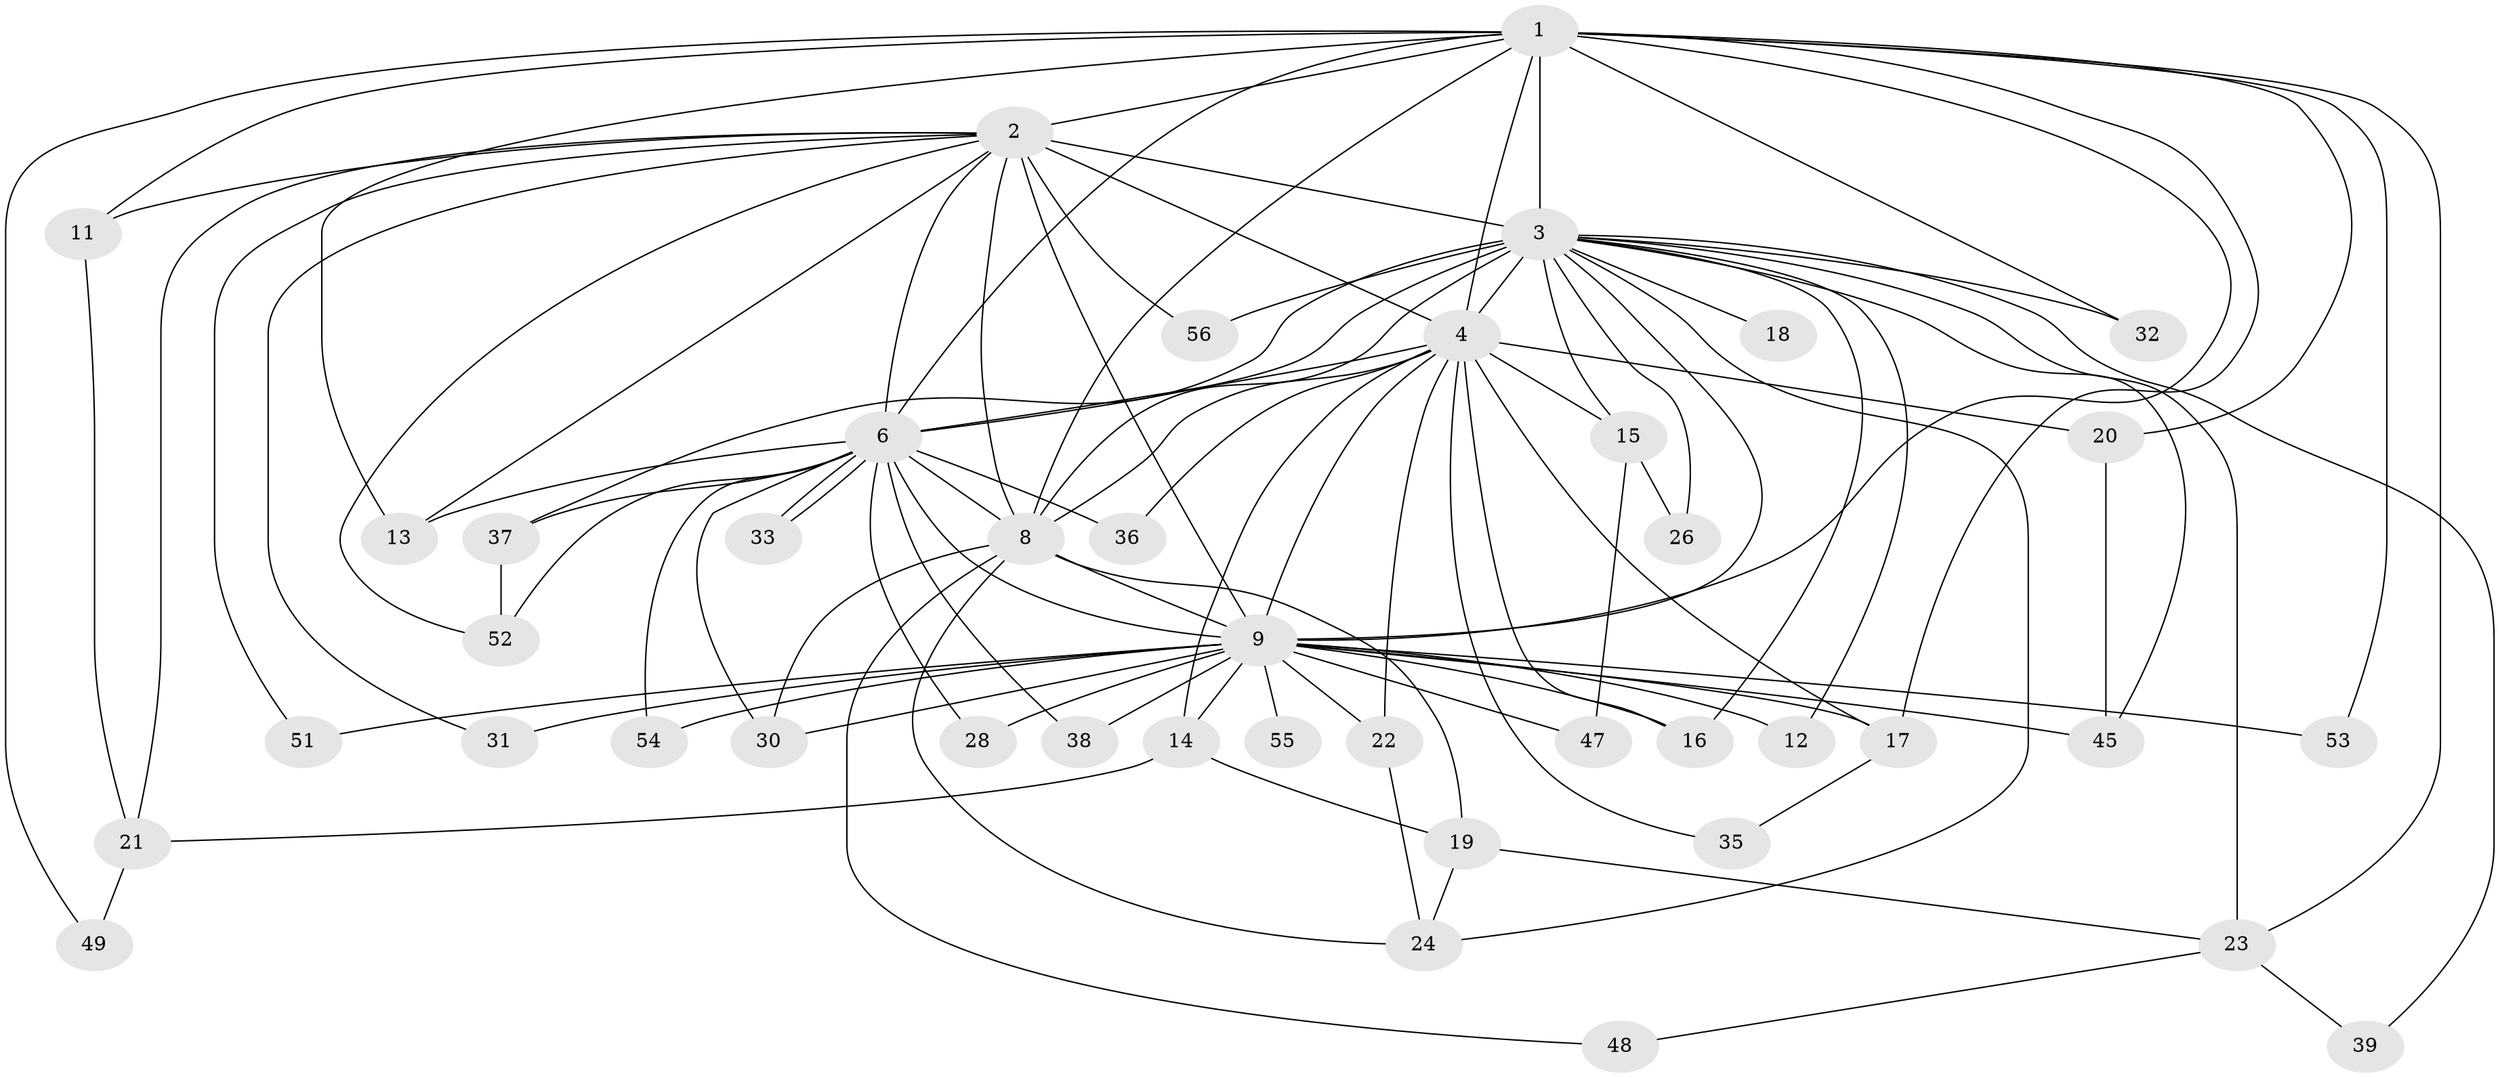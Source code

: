 // original degree distribution, {19: 0.05172413793103448, 12: 0.017241379310344827, 13: 0.05172413793103448, 18: 0.017241379310344827, 17: 0.034482758620689655, 3: 0.1896551724137931, 2: 0.5172413793103449, 4: 0.10344827586206896, 5: 0.017241379310344827}
// Generated by graph-tools (version 1.1) at 2025/11/02/27/25 16:11:07]
// undirected, 42 vertices, 99 edges
graph export_dot {
graph [start="1"]
  node [color=gray90,style=filled];
  1 [super="+41"];
  2 [super="+5"];
  3 [super="+7"];
  4 [super="+40"];
  6 [super="+50"];
  8 [super="+25"];
  9 [super="+10"];
  11;
  12;
  13 [super="+27"];
  14;
  15 [super="+42"];
  16 [super="+43"];
  17 [super="+29"];
  18;
  19;
  20 [super="+46"];
  21 [super="+44"];
  22;
  23 [super="+34"];
  24 [super="+57"];
  26;
  28;
  30;
  31;
  32;
  33;
  35;
  36;
  37;
  38;
  39;
  45;
  47;
  48;
  49;
  51;
  52 [super="+58"];
  53;
  54;
  55;
  56;
  1 -- 2 [weight=2];
  1 -- 3 [weight=3];
  1 -- 4 [weight=2];
  1 -- 6;
  1 -- 8;
  1 -- 9 [weight=2];
  1 -- 11;
  1 -- 20;
  1 -- 23;
  1 -- 32;
  1 -- 49;
  1 -- 53;
  1 -- 17;
  1 -- 13;
  2 -- 3 [weight=4];
  2 -- 4 [weight=2];
  2 -- 6 [weight=2];
  2 -- 8 [weight=2];
  2 -- 9 [weight=4];
  2 -- 13;
  2 -- 51;
  2 -- 11;
  2 -- 52;
  2 -- 56;
  2 -- 31;
  2 -- 21;
  3 -- 4 [weight=2];
  3 -- 6 [weight=2];
  3 -- 8 [weight=2];
  3 -- 9 [weight=4];
  3 -- 26;
  3 -- 32;
  3 -- 56;
  3 -- 16;
  3 -- 37;
  3 -- 39;
  3 -- 12;
  3 -- 45;
  3 -- 15;
  3 -- 18;
  3 -- 24;
  3 -- 23;
  4 -- 6;
  4 -- 8;
  4 -- 9 [weight=2];
  4 -- 14;
  4 -- 15;
  4 -- 16;
  4 -- 17;
  4 -- 20;
  4 -- 22;
  4 -- 35;
  4 -- 36;
  6 -- 8;
  6 -- 9 [weight=2];
  6 -- 13;
  6 -- 28;
  6 -- 33;
  6 -- 33;
  6 -- 36;
  6 -- 37;
  6 -- 38;
  6 -- 52;
  6 -- 54;
  6 -- 30;
  8 -- 9 [weight=2];
  8 -- 19;
  8 -- 30;
  8 -- 48;
  8 -- 24;
  9 -- 12;
  9 -- 14;
  9 -- 17;
  9 -- 31;
  9 -- 45;
  9 -- 47;
  9 -- 53;
  9 -- 55 [weight=2];
  9 -- 38;
  9 -- 16;
  9 -- 51;
  9 -- 22;
  9 -- 54;
  9 -- 28;
  9 -- 30;
  11 -- 21;
  14 -- 19;
  14 -- 21;
  15 -- 26;
  15 -- 47;
  17 -- 35;
  19 -- 23;
  19 -- 24;
  20 -- 45;
  21 -- 49;
  22 -- 24;
  23 -- 39;
  23 -- 48;
  37 -- 52;
}
